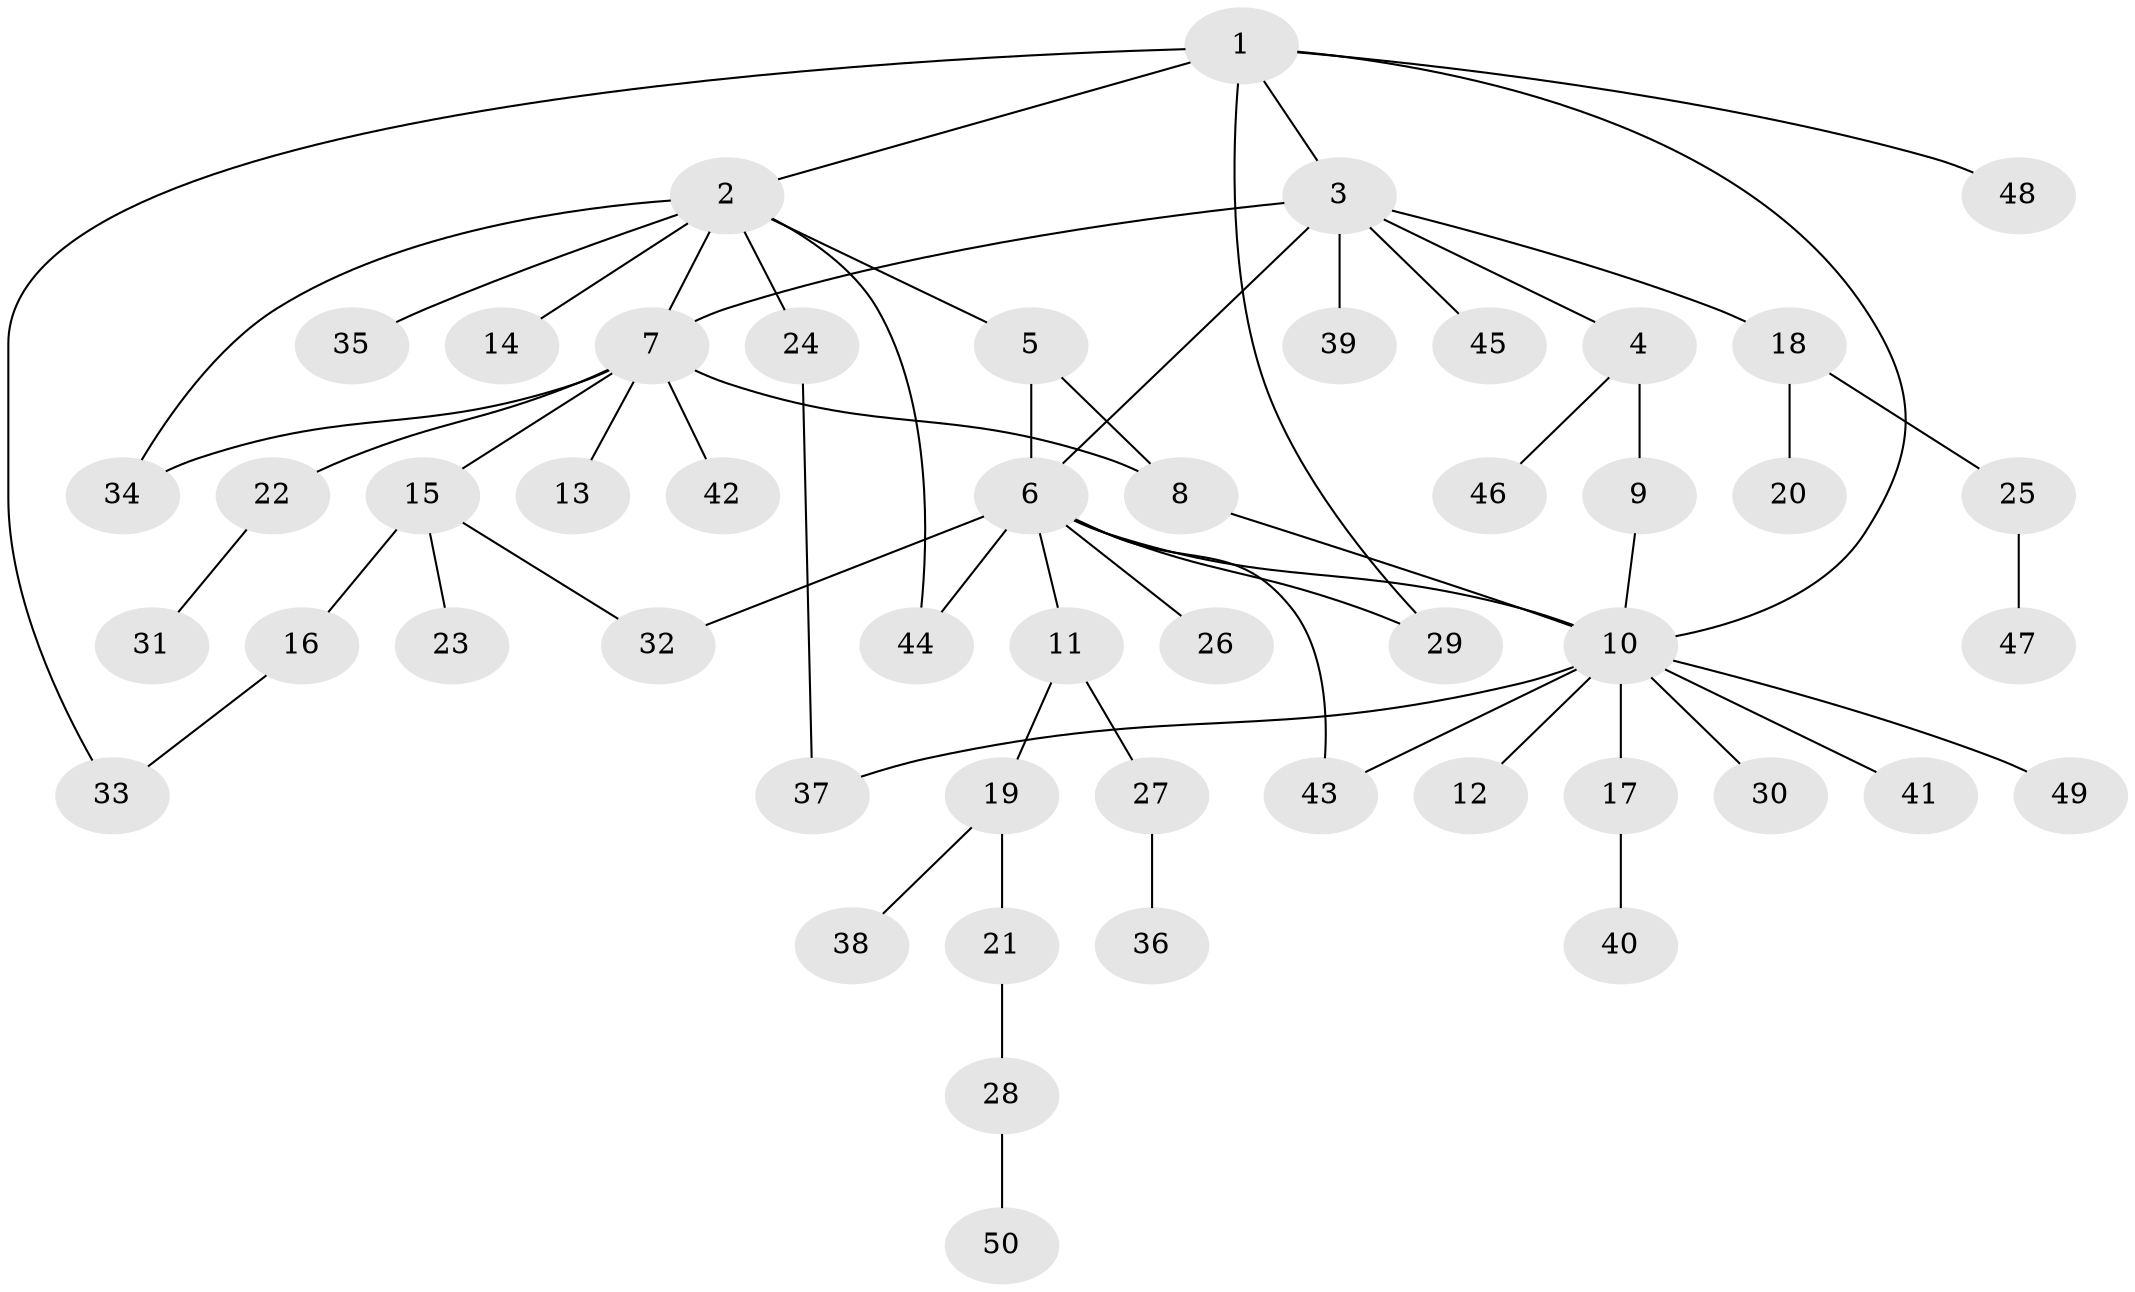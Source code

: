 // coarse degree distribution, {2: 0.16666666666666666, 9: 0.03333333333333333, 1: 0.6333333333333333, 8: 0.03333333333333333, 3: 0.03333333333333333, 6: 0.03333333333333333, 10: 0.03333333333333333, 5: 0.03333333333333333}
// Generated by graph-tools (version 1.1) at 2025/58/03/04/25 21:58:48]
// undirected, 50 vertices, 62 edges
graph export_dot {
graph [start="1"]
  node [color=gray90,style=filled];
  1;
  2;
  3;
  4;
  5;
  6;
  7;
  8;
  9;
  10;
  11;
  12;
  13;
  14;
  15;
  16;
  17;
  18;
  19;
  20;
  21;
  22;
  23;
  24;
  25;
  26;
  27;
  28;
  29;
  30;
  31;
  32;
  33;
  34;
  35;
  36;
  37;
  38;
  39;
  40;
  41;
  42;
  43;
  44;
  45;
  46;
  47;
  48;
  49;
  50;
  1 -- 2;
  1 -- 3;
  1 -- 10;
  1 -- 29;
  1 -- 33;
  1 -- 48;
  2 -- 5;
  2 -- 7;
  2 -- 14;
  2 -- 24;
  2 -- 34;
  2 -- 35;
  2 -- 44;
  3 -- 4;
  3 -- 6;
  3 -- 7;
  3 -- 18;
  3 -- 39;
  3 -- 45;
  4 -- 9;
  4 -- 46;
  5 -- 6;
  5 -- 8;
  6 -- 10;
  6 -- 11;
  6 -- 26;
  6 -- 29;
  6 -- 32;
  6 -- 43;
  6 -- 44;
  7 -- 8;
  7 -- 13;
  7 -- 15;
  7 -- 22;
  7 -- 34;
  7 -- 42;
  8 -- 10;
  9 -- 10;
  10 -- 12;
  10 -- 17;
  10 -- 30;
  10 -- 37;
  10 -- 41;
  10 -- 43;
  10 -- 49;
  11 -- 19;
  11 -- 27;
  15 -- 16;
  15 -- 23;
  15 -- 32;
  16 -- 33;
  17 -- 40;
  18 -- 20;
  18 -- 25;
  19 -- 21;
  19 -- 38;
  21 -- 28;
  22 -- 31;
  24 -- 37;
  25 -- 47;
  27 -- 36;
  28 -- 50;
}
